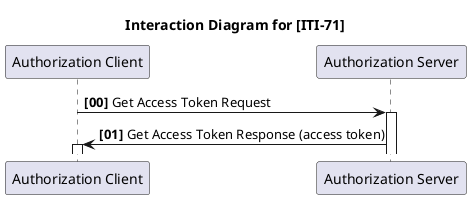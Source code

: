 @startuml 

title Interaction Diagram for [ITI-71]

participant "Authorization Client" as Client
participant "Authorization Server" as AuthzServer

autonumber 0 1 "<b>[00]</b>"
autoactivate on

Client -> AuthzServer: Get Access Token Request
AuthzServer -> Client: Get Access Token Response (access token)

@enduml